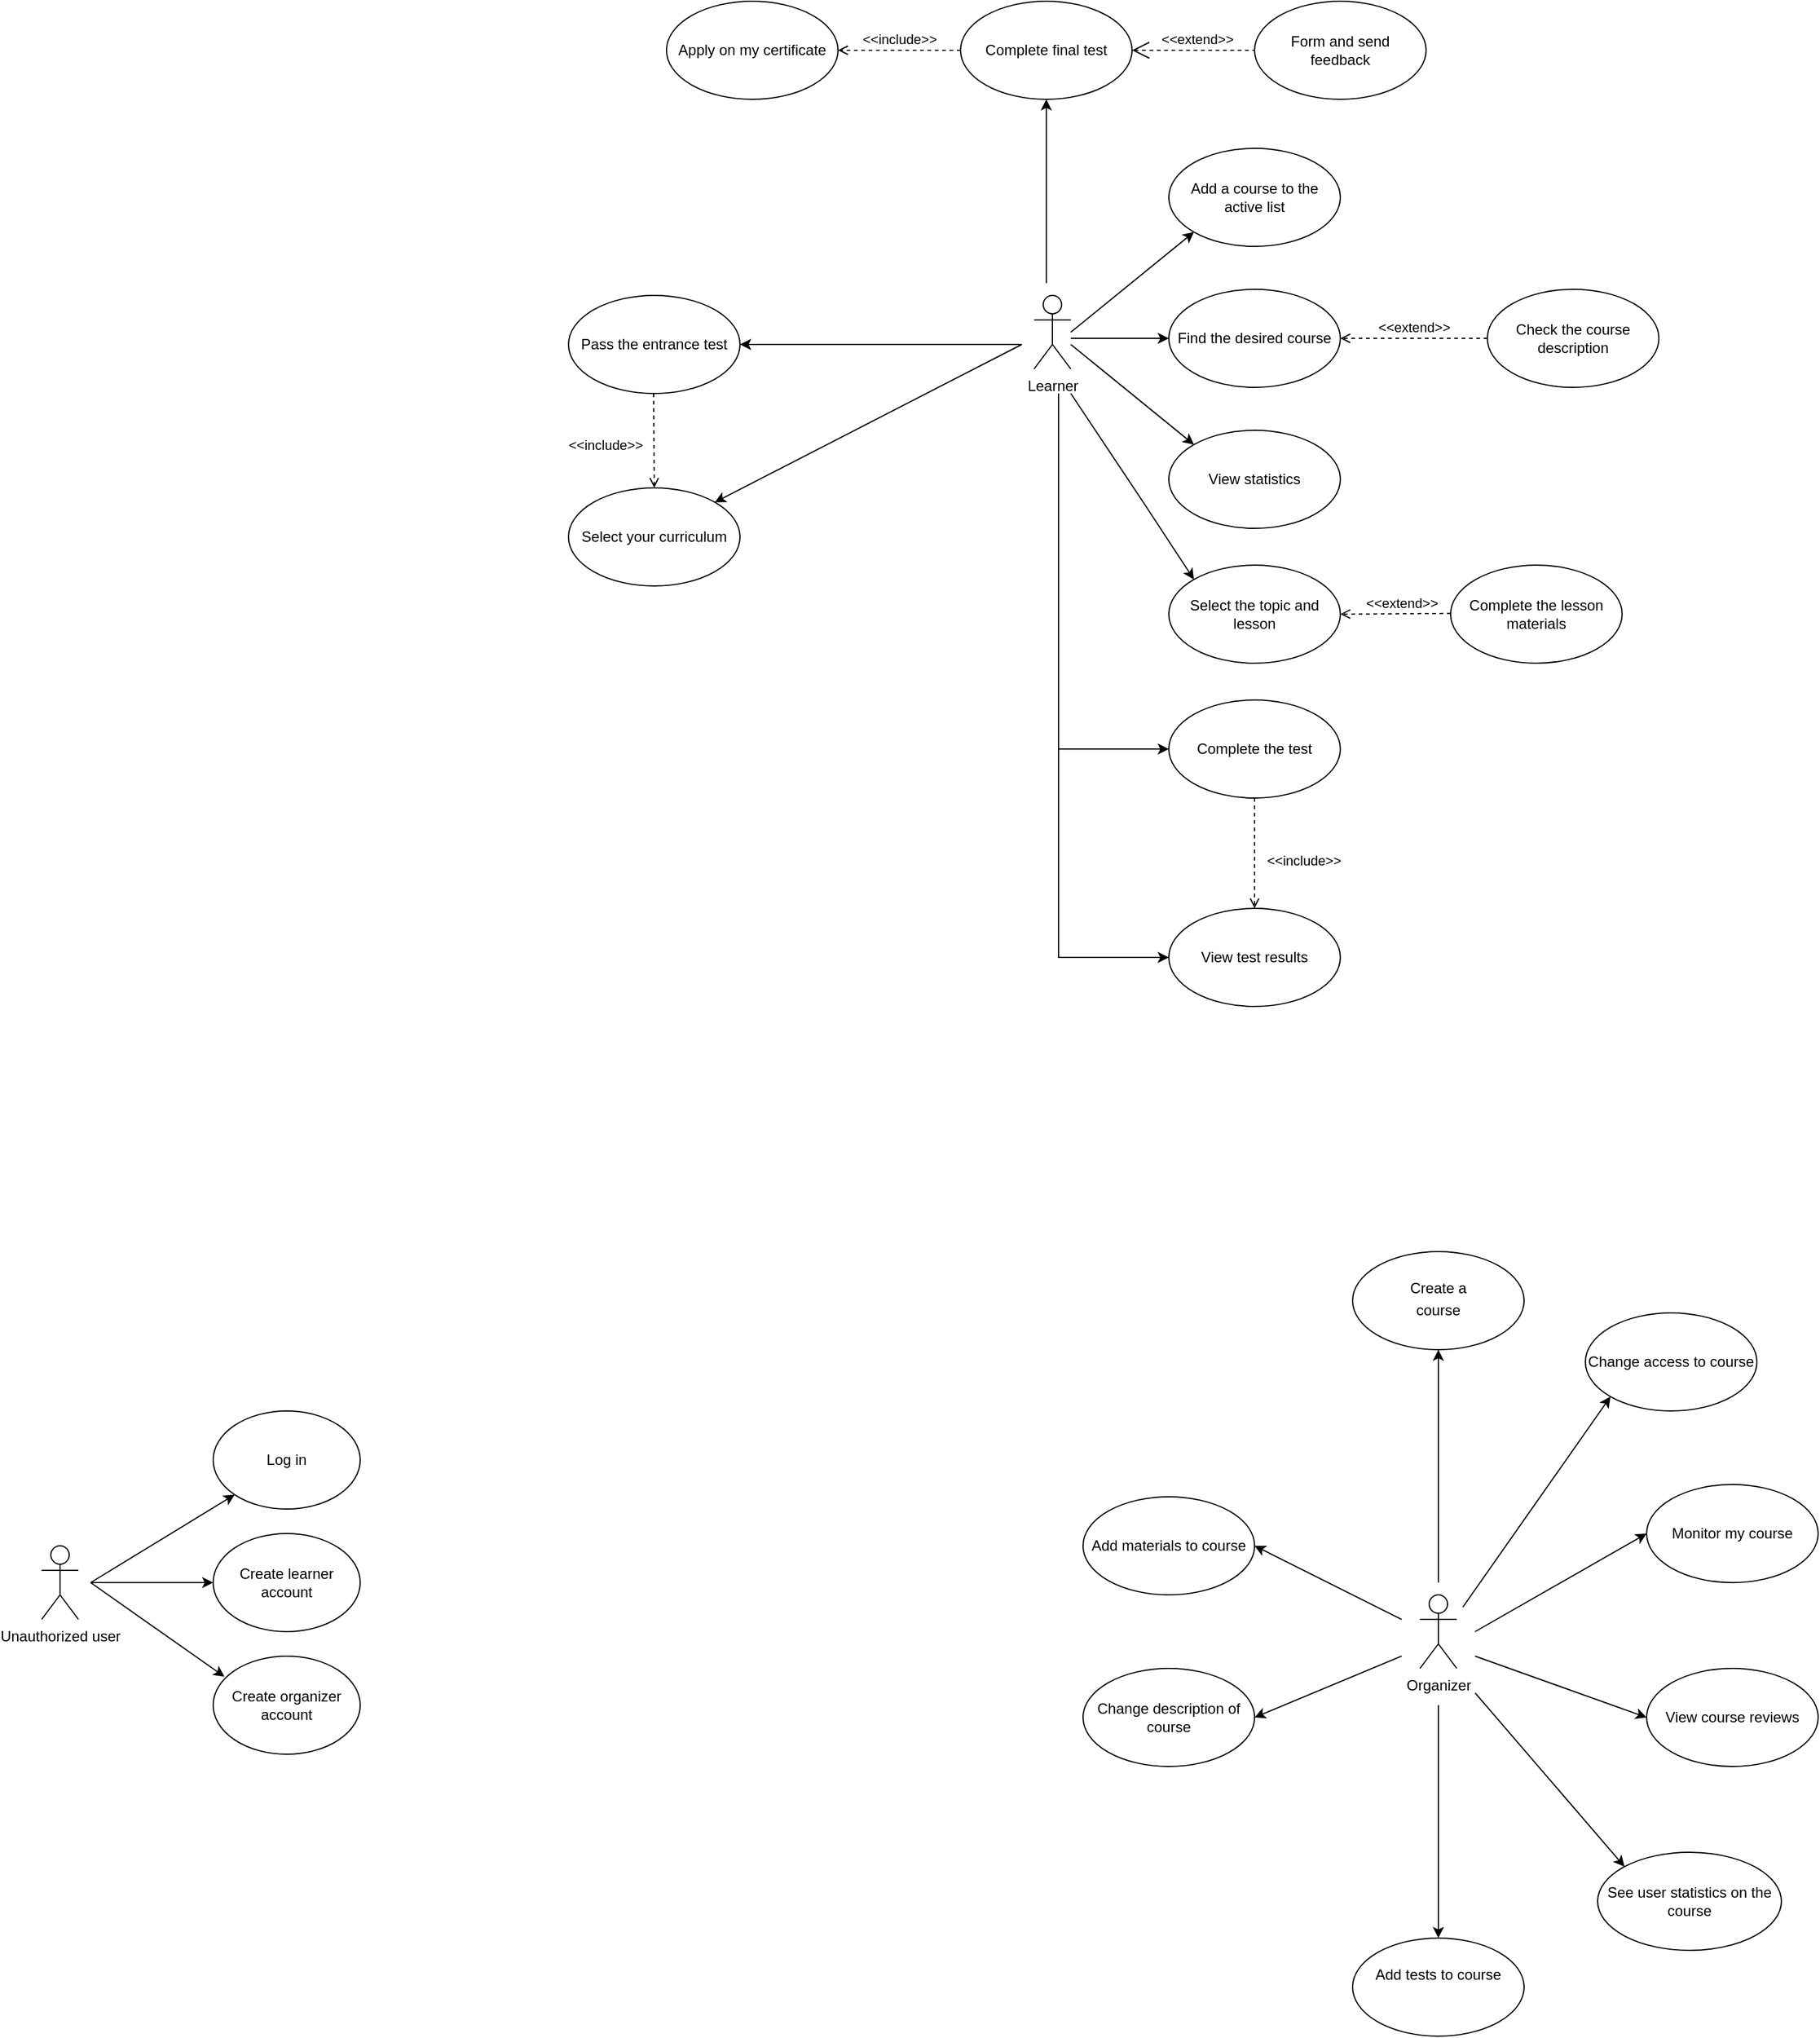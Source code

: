 <mxfile version="22.0.1" type="device">
  <diagram name="Page-1" id="XoMVYm2XMPXFnI43Iu1m">
    <mxGraphModel dx="2320" dy="879" grid="1" gridSize="10" guides="1" tooltips="1" connect="1" arrows="1" fold="1" page="1" pageScale="1" pageWidth="827" pageHeight="1169" math="0" shadow="0">
      <root>
        <mxCell id="0" />
        <mxCell id="1" parent="0" />
        <mxCell id="Hc-WeucEtVOokvx6R8Zm-1" value="Learner" style="shape=umlActor;verticalLabelPosition=bottom;verticalAlign=top;html=1;outlineConnect=0;" parent="1" vertex="1">
          <mxGeometry x="100" y="510" width="30" height="60" as="geometry" />
        </mxCell>
        <mxCell id="Hc-WeucEtVOokvx6R8Zm-28" value="Find the desired course" style="ellipse;whiteSpace=wrap;html=1;" parent="1" vertex="1">
          <mxGeometry x="210" y="505" width="140" height="80" as="geometry" />
        </mxCell>
        <mxCell id="Hc-WeucEtVOokvx6R8Zm-33" value="" style="endArrow=classic;html=1;rounded=0;entryX=0;entryY=0.5;entryDx=0;entryDy=0;" parent="1" target="Hc-WeucEtVOokvx6R8Zm-28" edge="1">
          <mxGeometry width="50" height="50" relative="1" as="geometry">
            <mxPoint x="130" y="545" as="sourcePoint" />
            <mxPoint x="190" y="370" as="targetPoint" />
            <Array as="points">
              <mxPoint x="160" y="545" />
            </Array>
          </mxGeometry>
        </mxCell>
        <mxCell id="Hc-WeucEtVOokvx6R8Zm-39" value="&lt;table class=&quot;simple-table&quot; id=&quot;878f1a0b-e72f-45cd-b613-2311c89c26d8&quot;&gt;&lt;tbody&gt;&lt;tr id=&quot;d7560b75-4784-4875-8769-4d46498030f5&quot;&gt;&lt;td style=&quot;width:331px&quot; class=&quot;&quot; id=&quot;hIe[&quot;&gt;Check the course description&lt;/td&gt;&lt;/tr&gt;&lt;/tbody&gt;&lt;/table&gt;" style="ellipse;whiteSpace=wrap;html=1;" parent="1" vertex="1">
          <mxGeometry x="470" y="505" width="140" height="80" as="geometry" />
        </mxCell>
        <mxCell id="Hc-WeucEtVOokvx6R8Zm-41" value="Add a course to the active list" style="ellipse;whiteSpace=wrap;html=1;" parent="1" vertex="1">
          <mxGeometry x="210" y="390" width="140" height="80" as="geometry" />
        </mxCell>
        <mxCell id="Hc-WeucEtVOokvx6R8Zm-46" value="&lt;table class=&quot;simple-table&quot; id=&quot;878f1a0b-e72f-45cd-b613-2311c89c26d8&quot;&gt;&lt;tbody&gt;&lt;tr id=&quot;85f30781-1577-481b-bc15-b25293395796&quot;&gt;&lt;td style=&quot;width:331px&quot; class=&quot;&quot; id=&quot;hIe[&quot;&gt;Select the topic and lesson&lt;/td&gt;&lt;/tr&gt;&lt;/tbody&gt;&lt;/table&gt;" style="ellipse;whiteSpace=wrap;html=1;" parent="1" vertex="1">
          <mxGeometry x="210" y="730" width="140" height="80" as="geometry" />
        </mxCell>
        <mxCell id="Hc-WeucEtVOokvx6R8Zm-50" value="Complete the lesson materials" style="ellipse;whiteSpace=wrap;html=1;" parent="1" vertex="1">
          <mxGeometry x="440" y="730" width="140" height="80" as="geometry" />
        </mxCell>
        <mxCell id="Hc-WeucEtVOokvx6R8Zm-53" value="Complete the test" style="ellipse;whiteSpace=wrap;html=1;" parent="1" vertex="1">
          <mxGeometry x="210" y="840" width="140" height="80" as="geometry" />
        </mxCell>
        <mxCell id="Hc-WeucEtVOokvx6R8Zm-59" value="View test results" style="ellipse;whiteSpace=wrap;html=1;" parent="1" vertex="1">
          <mxGeometry x="210" y="1010" width="140" height="80" as="geometry" />
        </mxCell>
        <mxCell id="Hc-WeucEtVOokvx6R8Zm-60" value="&amp;lt;&amp;lt;include&amp;gt;&amp;gt;" style="html=1;verticalAlign=bottom;labelBackgroundColor=none;endArrow=open;endFill=0;dashed=1;rounded=0;entryX=0.5;entryY=0;entryDx=0;entryDy=0;exitX=0.5;exitY=1;exitDx=0;exitDy=0;" parent="1" edge="1" target="Hc-WeucEtVOokvx6R8Zm-59" source="Hc-WeucEtVOokvx6R8Zm-53">
          <mxGeometry x="0.333" y="40" width="160" relative="1" as="geometry">
            <mxPoint x="355" y="879.5" as="sourcePoint" />
            <mxPoint x="445" y="880" as="targetPoint" />
            <mxPoint as="offset" />
          </mxGeometry>
        </mxCell>
        <mxCell id="Hc-WeucEtVOokvx6R8Zm-62" value="View statistics" style="ellipse;whiteSpace=wrap;html=1;" parent="1" vertex="1">
          <mxGeometry x="210" y="620" width="140" height="80" as="geometry" />
        </mxCell>
        <mxCell id="Hc-WeucEtVOokvx6R8Zm-64" value="Pass the entrance test" style="ellipse;whiteSpace=wrap;html=1;" parent="1" vertex="1">
          <mxGeometry x="-280" y="510" width="140" height="80" as="geometry" />
        </mxCell>
        <mxCell id="Hc-WeucEtVOokvx6R8Zm-67" value="&lt;table style=&quot;border-color: var(--border-color);&quot; class=&quot;simple-table&quot; id=&quot;878f1a0b-e72f-45cd-b613-2311c89c26d8&quot;&gt;&lt;tbody style=&quot;border-color: var(--border-color);&quot;&gt;&lt;tr style=&quot;border-color: var(--border-color);&quot; id=&quot;176ba48f-5865-445a-966f-6fc5a8b6a48e&quot;&gt;&lt;td style=&quot;border-color: var(--border-color); width: 331px;&quot; class=&quot;&quot; id=&quot;hIe[&quot;&gt;Select your curriculum&lt;/td&gt;&lt;/tr&gt;&lt;/tbody&gt;&lt;/table&gt;" style="ellipse;whiteSpace=wrap;html=1;" parent="1" vertex="1">
          <mxGeometry x="-280" y="667" width="140" height="80" as="geometry" />
        </mxCell>
        <mxCell id="Hc-WeucEtVOokvx6R8Zm-68" value="&amp;lt;&amp;lt;include&amp;gt;&amp;gt;" style="html=1;verticalAlign=bottom;labelBackgroundColor=none;endArrow=open;endFill=0;dashed=1;rounded=0;entryX=0.5;entryY=0;entryDx=0;entryDy=0;" parent="1" edge="1" target="Hc-WeucEtVOokvx6R8Zm-67">
          <mxGeometry x="0.322" y="-40" width="160" relative="1" as="geometry">
            <mxPoint x="-210.5" y="590" as="sourcePoint" />
            <mxPoint x="-210" y="650" as="targetPoint" />
            <mxPoint as="offset" />
          </mxGeometry>
        </mxCell>
        <mxCell id="Hc-WeucEtVOokvx6R8Zm-70" value="&amp;lt;&amp;lt;extend&amp;gt;&amp;gt;" style="html=1;verticalAlign=bottom;labelBackgroundColor=none;endArrow=open;endFill=0;dashed=1;rounded=0;entryX=1;entryY=0.5;entryDx=0;entryDy=0;" parent="1" target="Hc-WeucEtVOokvx6R8Zm-46" edge="1">
          <mxGeometry x="-0.111" width="160" relative="1" as="geometry">
            <mxPoint x="440" y="769.38" as="sourcePoint" />
            <mxPoint x="380" y="769.38" as="targetPoint" />
            <mxPoint as="offset" />
          </mxGeometry>
        </mxCell>
        <mxCell id="Hc-WeucEtVOokvx6R8Zm-71" value="Complete final test" style="ellipse;whiteSpace=wrap;html=1;" parent="1" vertex="1">
          <mxGeometry x="40" y="270" width="140" height="80" as="geometry" />
        </mxCell>
        <mxCell id="Hc-WeucEtVOokvx6R8Zm-73" value="&amp;lt;&amp;lt;include&amp;gt;&amp;gt;" style="html=1;verticalAlign=bottom;labelBackgroundColor=none;endArrow=open;endFill=0;dashed=1;rounded=0;entryX=1;entryY=0.5;entryDx=0;entryDy=0;exitX=0;exitY=0.5;exitDx=0;exitDy=0;" parent="1" target="Hc-WeucEtVOokvx6R8Zm-74" edge="1" source="Hc-WeucEtVOokvx6R8Zm-71">
          <mxGeometry width="160" relative="1" as="geometry">
            <mxPoint x="105" y="270" as="sourcePoint" />
            <mxPoint x="35" y="170" as="targetPoint" />
            <Array as="points" />
            <mxPoint as="offset" />
          </mxGeometry>
        </mxCell>
        <mxCell id="Hc-WeucEtVOokvx6R8Zm-74" value="Apply on my certificate" style="ellipse;whiteSpace=wrap;html=1;" parent="1" vertex="1">
          <mxGeometry x="-200" y="270" width="140" height="80" as="geometry" />
        </mxCell>
        <mxCell id="Hc-WeucEtVOokvx6R8Zm-75" value="&lt;table class=&quot;simple-table&quot; id=&quot;878f1a0b-e72f-45cd-b613-2311c89c26d8&quot;&gt;&lt;tbody&gt;&lt;tr id=&quot;7cecc5eb-c642-46c0-aa8b-d3aaa653c43c&quot;&gt;&lt;td style=&quot;width:331px&quot; class=&quot;&quot; id=&quot;hIe[&quot;&gt;Form and send feedback&lt;/td&gt;&lt;/tr&gt;&lt;/tbody&gt;&lt;/table&gt;" style="ellipse;whiteSpace=wrap;html=1;" parent="1" vertex="1">
          <mxGeometry x="280" y="270" width="140" height="80" as="geometry" />
        </mxCell>
        <mxCell id="Hc-WeucEtVOokvx6R8Zm-78" value="Organizer" style="shape=umlActor;verticalLabelPosition=bottom;verticalAlign=top;html=1;outlineConnect=0;" parent="1" vertex="1">
          <mxGeometry x="415" y="1570" width="30" height="60" as="geometry" />
        </mxCell>
        <mxCell id="Hc-WeucEtVOokvx6R8Zm-85" value="Change access to course" style="ellipse;whiteSpace=wrap;html=1;" parent="1" vertex="1">
          <mxGeometry x="550" y="1340" width="140" height="80" as="geometry" />
        </mxCell>
        <mxCell id="Hc-WeucEtVOokvx6R8Zm-90" value="Monitor my course" style="ellipse;whiteSpace=wrap;html=1;" parent="1" vertex="1">
          <mxGeometry x="600" y="1480" width="140" height="80" as="geometry" />
        </mxCell>
        <mxCell id="Hc-WeucEtVOokvx6R8Zm-91" value="View course reviews" style="ellipse;whiteSpace=wrap;html=1;" parent="1" vertex="1">
          <mxGeometry x="600" y="1630" width="140" height="80" as="geometry" />
        </mxCell>
        <mxCell id="Hc-WeucEtVOokvx6R8Zm-93" value="See user statistics on the course" style="ellipse;whiteSpace=wrap;html=1;" parent="1" vertex="1">
          <mxGeometry x="560" y="1780" width="150" height="80" as="geometry" />
        </mxCell>
        <mxCell id="Hc-WeucEtVOokvx6R8Zm-116" value="Create a&lt;table class=&quot;simple-table&quot; id=&quot;2c04aa65-9e02-4e0c-9978-db7bd212c7c8&quot;&gt;&lt;tbody&gt;&lt;tr id=&quot;0af2cf51-2737-4b6f-aca7-72b762529c43&quot;&gt;&lt;td style=&quot;width:332px&quot; class=&quot;&quot; id=&quot;oLKU&quot;&gt;course&lt;/td&gt;&lt;/tr&gt;&lt;/tbody&gt;&lt;/table&gt;" style="ellipse;whiteSpace=wrap;html=1;" parent="1" vertex="1">
          <mxGeometry x="360" y="1290" width="140" height="80" as="geometry" />
        </mxCell>
        <mxCell id="Hc-WeucEtVOokvx6R8Zm-120" value="Change description of course" style="ellipse;whiteSpace=wrap;html=1;" parent="1" vertex="1">
          <mxGeometry x="140" y="1630" width="140" height="80" as="geometry" />
        </mxCell>
        <mxCell id="Hc-WeucEtVOokvx6R8Zm-121" value="Add materials to course" style="ellipse;whiteSpace=wrap;html=1;" parent="1" vertex="1">
          <mxGeometry x="140" y="1490" width="140" height="80" as="geometry" />
        </mxCell>
        <mxCell id="Hc-WeucEtVOokvx6R8Zm-122" value="Add tests to course&lt;br&gt;&lt;table class=&quot;simple-table&quot; id=&quot;2c04aa65-9e02-4e0c-9978-db7bd212c7c8&quot;&gt;&lt;tbody&gt;&lt;tr id=&quot;0af2cf51-2737-4b6f-aca7-72b762529c43&quot;&gt;&lt;td style=&quot;width:332px&quot; class=&quot;&quot; id=&quot;oLKU&quot;&gt;&lt;br&gt;&lt;/td&gt;&lt;/tr&gt;&lt;/tbody&gt;&lt;/table&gt;" style="ellipse;whiteSpace=wrap;html=1;" parent="1" vertex="1">
          <mxGeometry x="360" y="1850" width="140" height="80" as="geometry" />
        </mxCell>
        <mxCell id="zJ_X9VNRVt_Atvo4QY-1-2" value="" style="endArrow=classic;html=1;rounded=0;entryX=0;entryY=1;entryDx=0;entryDy=0;" edge="1" parent="1" target="Hc-WeucEtVOokvx6R8Zm-41">
          <mxGeometry width="50" height="50" relative="1" as="geometry">
            <mxPoint x="130" y="540" as="sourcePoint" />
            <mxPoint x="180" y="490" as="targetPoint" />
          </mxGeometry>
        </mxCell>
        <mxCell id="zJ_X9VNRVt_Atvo4QY-1-3" value="&amp;lt;&amp;lt;extend&amp;gt;&amp;gt;" style="html=1;verticalAlign=bottom;labelBackgroundColor=none;endArrow=open;endFill=0;dashed=1;rounded=0;entryX=1;entryY=0.5;entryDx=0;entryDy=0;" edge="1" parent="1" target="Hc-WeucEtVOokvx6R8Zm-28">
          <mxGeometry width="160" relative="1" as="geometry">
            <mxPoint x="470" y="545" as="sourcePoint" />
            <mxPoint x="365" y="544.47" as="targetPoint" />
          </mxGeometry>
        </mxCell>
        <mxCell id="zJ_X9VNRVt_Atvo4QY-1-5" value="" style="endArrow=classic;html=1;rounded=0;entryX=0;entryY=0;entryDx=0;entryDy=0;" edge="1" parent="1" target="Hc-WeucEtVOokvx6R8Zm-62">
          <mxGeometry width="50" height="50" relative="1" as="geometry">
            <mxPoint x="130" y="550" as="sourcePoint" />
            <mxPoint x="200" y="550" as="targetPoint" />
          </mxGeometry>
        </mxCell>
        <mxCell id="zJ_X9VNRVt_Atvo4QY-1-6" value="" style="endArrow=classic;html=1;rounded=0;entryX=0;entryY=0;entryDx=0;entryDy=0;" edge="1" parent="1" target="Hc-WeucEtVOokvx6R8Zm-46">
          <mxGeometry width="50" height="50" relative="1" as="geometry">
            <mxPoint x="130" y="590" as="sourcePoint" />
            <mxPoint x="130" y="640" as="targetPoint" />
            <Array as="points">
              <mxPoint x="190" y="680" />
            </Array>
          </mxGeometry>
        </mxCell>
        <mxCell id="zJ_X9VNRVt_Atvo4QY-1-7" value="" style="endArrow=classic;html=1;rounded=0;entryX=0;entryY=0.5;entryDx=0;entryDy=0;" edge="1" parent="1" target="Hc-WeucEtVOokvx6R8Zm-53">
          <mxGeometry width="50" height="50" relative="1" as="geometry">
            <mxPoint x="120" y="590" as="sourcePoint" />
            <mxPoint x="110" y="590" as="targetPoint" />
            <Array as="points">
              <mxPoint x="120" y="880" />
            </Array>
          </mxGeometry>
        </mxCell>
        <mxCell id="zJ_X9VNRVt_Atvo4QY-1-8" value="" style="endArrow=classic;html=1;rounded=0;entryX=0;entryY=0.5;entryDx=0;entryDy=0;" edge="1" parent="1" target="Hc-WeucEtVOokvx6R8Zm-59">
          <mxGeometry width="50" height="50" relative="1" as="geometry">
            <mxPoint x="120" y="600" as="sourcePoint" />
            <mxPoint x="110" y="850" as="targetPoint" />
            <Array as="points">
              <mxPoint x="120" y="1050" />
            </Array>
          </mxGeometry>
        </mxCell>
        <mxCell id="zJ_X9VNRVt_Atvo4QY-1-9" value="&amp;lt;&amp;lt;extend&amp;gt;&amp;gt;" style="edgeStyle=none;html=1;startArrow=open;endArrow=none;startSize=12;verticalAlign=bottom;dashed=1;labelBackgroundColor=none;rounded=0;entryX=0;entryY=0.5;entryDx=0;entryDy=0;exitX=1;exitY=0.5;exitDx=0;exitDy=0;" edge="1" parent="1" source="Hc-WeucEtVOokvx6R8Zm-71" target="Hc-WeucEtVOokvx6R8Zm-75">
          <mxGeometry x="0.048" width="160" relative="1" as="geometry">
            <mxPoint x="130" y="220" as="sourcePoint" />
            <mxPoint x="290" y="220" as="targetPoint" />
            <mxPoint as="offset" />
          </mxGeometry>
        </mxCell>
        <mxCell id="zJ_X9VNRVt_Atvo4QY-1-11" value="" style="endArrow=classic;html=1;rounded=0;entryX=1;entryY=0.5;entryDx=0;entryDy=0;" edge="1" parent="1" target="Hc-WeucEtVOokvx6R8Zm-64">
          <mxGeometry width="50" height="50" relative="1" as="geometry">
            <mxPoint x="90" y="550" as="sourcePoint" />
            <mxPoint x="40" y="500" as="targetPoint" />
          </mxGeometry>
        </mxCell>
        <mxCell id="zJ_X9VNRVt_Atvo4QY-1-12" value="" style="endArrow=classic;html=1;rounded=0;entryX=1;entryY=0;entryDx=0;entryDy=0;" edge="1" parent="1" target="Hc-WeucEtVOokvx6R8Zm-67">
          <mxGeometry width="50" height="50" relative="1" as="geometry">
            <mxPoint x="90" y="550" as="sourcePoint" />
            <mxPoint x="30" y="540" as="targetPoint" />
          </mxGeometry>
        </mxCell>
        <mxCell id="zJ_X9VNRVt_Atvo4QY-1-13" value="" style="endArrow=classic;html=1;rounded=0;entryX=0.5;entryY=1;entryDx=0;entryDy=0;" edge="1" parent="1" target="Hc-WeucEtVOokvx6R8Zm-71">
          <mxGeometry width="50" height="50" relative="1" as="geometry">
            <mxPoint x="110" y="500" as="sourcePoint" />
            <mxPoint x="160" y="450" as="targetPoint" />
          </mxGeometry>
        </mxCell>
        <mxCell id="zJ_X9VNRVt_Atvo4QY-1-17" value="" style="endArrow=classic;html=1;rounded=0;entryX=0.5;entryY=1;entryDx=0;entryDy=0;" edge="1" parent="1" target="Hc-WeucEtVOokvx6R8Zm-116">
          <mxGeometry width="50" height="50" relative="1" as="geometry">
            <mxPoint x="430" y="1560" as="sourcePoint" />
            <mxPoint x="480" y="1510" as="targetPoint" />
          </mxGeometry>
        </mxCell>
        <mxCell id="zJ_X9VNRVt_Atvo4QY-1-18" value="" style="endArrow=classic;html=1;rounded=0;entryX=0;entryY=1;entryDx=0;entryDy=0;" edge="1" parent="1" target="Hc-WeucEtVOokvx6R8Zm-85">
          <mxGeometry width="50" height="50" relative="1" as="geometry">
            <mxPoint x="450" y="1580" as="sourcePoint" />
            <mxPoint x="500" y="1530" as="targetPoint" />
          </mxGeometry>
        </mxCell>
        <mxCell id="zJ_X9VNRVt_Atvo4QY-1-19" value="" style="endArrow=classic;html=1;rounded=0;entryX=0;entryY=0.5;entryDx=0;entryDy=0;" edge="1" parent="1" target="Hc-WeucEtVOokvx6R8Zm-90">
          <mxGeometry width="50" height="50" relative="1" as="geometry">
            <mxPoint x="460" y="1600" as="sourcePoint" />
            <mxPoint x="500" y="1550" as="targetPoint" />
          </mxGeometry>
        </mxCell>
        <mxCell id="zJ_X9VNRVt_Atvo4QY-1-20" value="" style="endArrow=classic;html=1;rounded=0;entryX=0;entryY=0.5;entryDx=0;entryDy=0;" edge="1" parent="1" target="Hc-WeucEtVOokvx6R8Zm-91">
          <mxGeometry width="50" height="50" relative="1" as="geometry">
            <mxPoint x="460" y="1620" as="sourcePoint" />
            <mxPoint x="520" y="1580" as="targetPoint" />
          </mxGeometry>
        </mxCell>
        <mxCell id="zJ_X9VNRVt_Atvo4QY-1-21" value="" style="endArrow=classic;html=1;rounded=0;entryX=0;entryY=0;entryDx=0;entryDy=0;" edge="1" parent="1" target="Hc-WeucEtVOokvx6R8Zm-93">
          <mxGeometry width="50" height="50" relative="1" as="geometry">
            <mxPoint x="460" y="1650" as="sourcePoint" />
            <mxPoint x="510" y="1660" as="targetPoint" />
          </mxGeometry>
        </mxCell>
        <mxCell id="zJ_X9VNRVt_Atvo4QY-1-22" value="" style="endArrow=classic;html=1;rounded=0;entryX=0.5;entryY=0;entryDx=0;entryDy=0;" edge="1" parent="1" target="Hc-WeucEtVOokvx6R8Zm-122">
          <mxGeometry width="50" height="50" relative="1" as="geometry">
            <mxPoint x="430" y="1660" as="sourcePoint" />
            <mxPoint x="440" y="1650" as="targetPoint" />
          </mxGeometry>
        </mxCell>
        <mxCell id="zJ_X9VNRVt_Atvo4QY-1-23" value="" style="endArrow=classic;html=1;rounded=0;entryX=1;entryY=0.5;entryDx=0;entryDy=0;" edge="1" parent="1" target="Hc-WeucEtVOokvx6R8Zm-121">
          <mxGeometry width="50" height="50" relative="1" as="geometry">
            <mxPoint x="400" y="1590" as="sourcePoint" />
            <mxPoint x="400" y="1560" as="targetPoint" />
          </mxGeometry>
        </mxCell>
        <mxCell id="zJ_X9VNRVt_Atvo4QY-1-24" value="" style="endArrow=classic;html=1;rounded=0;entryX=1;entryY=0.5;entryDx=0;entryDy=0;" edge="1" parent="1" target="Hc-WeucEtVOokvx6R8Zm-120">
          <mxGeometry width="50" height="50" relative="1" as="geometry">
            <mxPoint x="400" y="1620" as="sourcePoint" />
            <mxPoint x="380" y="1610" as="targetPoint" />
          </mxGeometry>
        </mxCell>
        <mxCell id="zJ_X9VNRVt_Atvo4QY-1-28" value="Unauthorized user" style="shape=umlActor;verticalLabelPosition=bottom;verticalAlign=top;html=1;outlineConnect=0;" vertex="1" parent="1">
          <mxGeometry x="-710" y="1530" width="30" height="60" as="geometry" />
        </mxCell>
        <mxCell id="zJ_X9VNRVt_Atvo4QY-1-30" value="Log in" style="ellipse;whiteSpace=wrap;html=1;" vertex="1" parent="1">
          <mxGeometry x="-570" y="1420" width="120" height="80" as="geometry" />
        </mxCell>
        <mxCell id="zJ_X9VNRVt_Atvo4QY-1-31" value="Create learner account" style="ellipse;whiteSpace=wrap;html=1;" vertex="1" parent="1">
          <mxGeometry x="-570" y="1520" width="120" height="80" as="geometry" />
        </mxCell>
        <mxCell id="zJ_X9VNRVt_Atvo4QY-1-32" value="Create organizer account" style="ellipse;whiteSpace=wrap;html=1;" vertex="1" parent="1">
          <mxGeometry x="-570" y="1620" width="120" height="80" as="geometry" />
        </mxCell>
        <mxCell id="zJ_X9VNRVt_Atvo4QY-1-33" value="" style="endArrow=classic;html=1;rounded=0;entryX=0;entryY=1;entryDx=0;entryDy=0;" edge="1" parent="1" target="zJ_X9VNRVt_Atvo4QY-1-30">
          <mxGeometry width="50" height="50" relative="1" as="geometry">
            <mxPoint x="-670" y="1560" as="sourcePoint" />
            <mxPoint x="-620" y="1510" as="targetPoint" />
          </mxGeometry>
        </mxCell>
        <mxCell id="zJ_X9VNRVt_Atvo4QY-1-34" value="" style="endArrow=classic;html=1;rounded=0;entryX=0;entryY=0.5;entryDx=0;entryDy=0;" edge="1" parent="1" target="zJ_X9VNRVt_Atvo4QY-1-31">
          <mxGeometry width="50" height="50" relative="1" as="geometry">
            <mxPoint x="-670" y="1560" as="sourcePoint" />
            <mxPoint x="-600" y="1530" as="targetPoint" />
          </mxGeometry>
        </mxCell>
        <mxCell id="zJ_X9VNRVt_Atvo4QY-1-35" value="" style="endArrow=classic;html=1;rounded=0;entryX=0.077;entryY=0.21;entryDx=0;entryDy=0;entryPerimeter=0;" edge="1" parent="1" target="zJ_X9VNRVt_Atvo4QY-1-32">
          <mxGeometry width="50" height="50" relative="1" as="geometry">
            <mxPoint x="-670" y="1560" as="sourcePoint" />
            <mxPoint x="-600" y="1540" as="targetPoint" />
          </mxGeometry>
        </mxCell>
      </root>
    </mxGraphModel>
  </diagram>
</mxfile>
